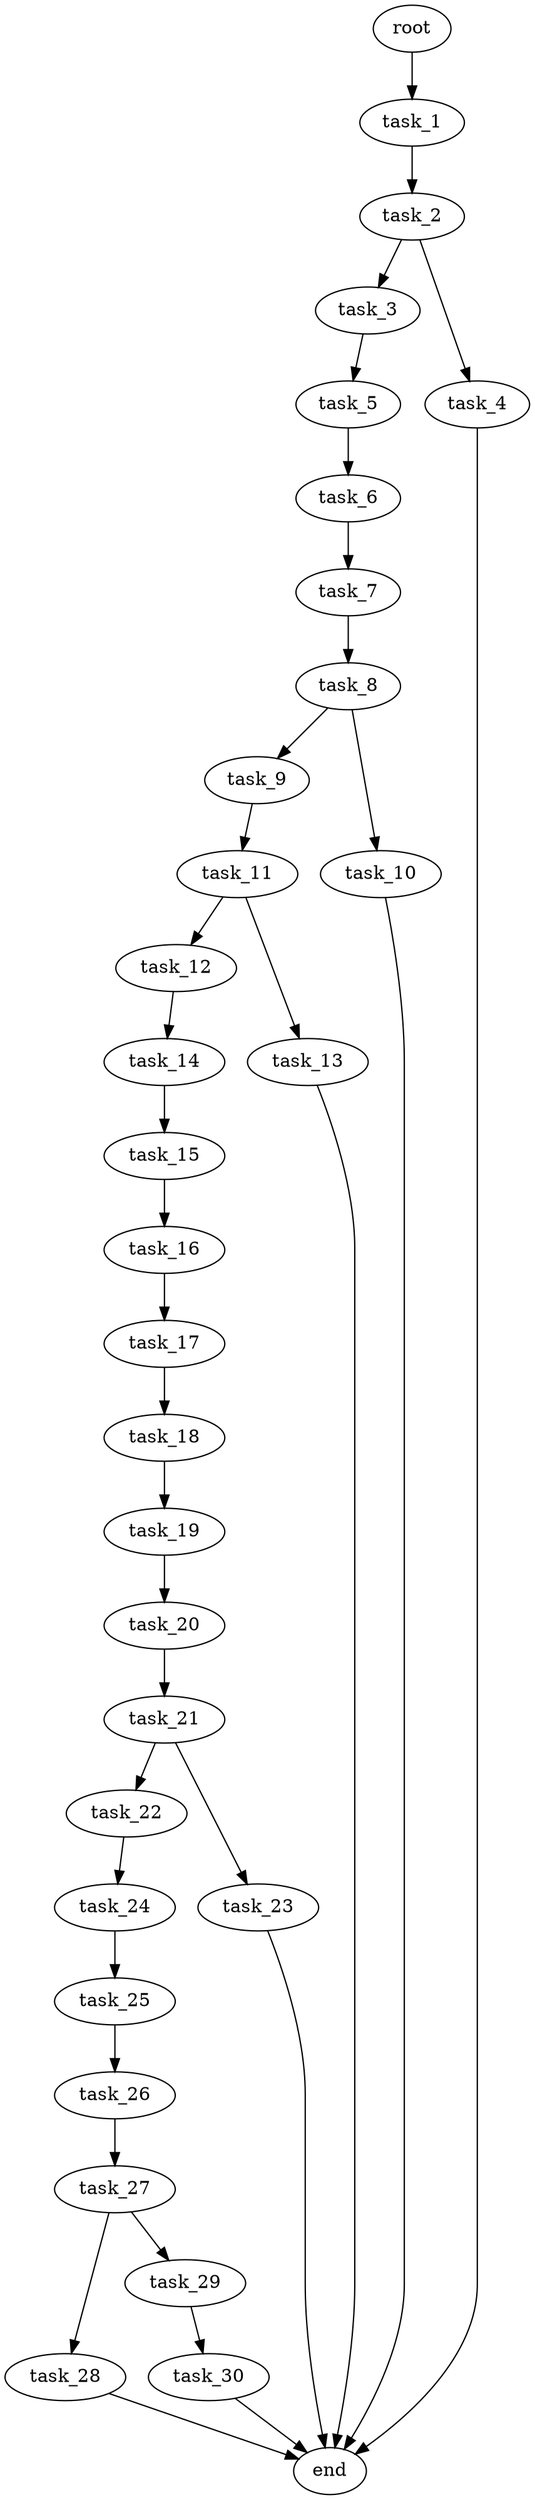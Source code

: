 digraph G {
  root [size="0.000000e+00"];
  task_1 [size="9.766094e+09"];
  task_2 [size="5.246844e+09"];
  task_3 [size="2.830704e+09"];
  task_4 [size="1.006161e+09"];
  task_5 [size="1.941982e+09"];
  task_6 [size="2.275604e+09"];
  task_7 [size="1.795236e+09"];
  task_8 [size="1.424695e+08"];
  task_9 [size="5.341817e+09"];
  task_10 [size="2.743839e+09"];
  task_11 [size="9.742975e+09"];
  task_12 [size="5.534036e+09"];
  task_13 [size="6.974477e+09"];
  task_14 [size="1.263669e+09"];
  task_15 [size="8.684744e+09"];
  task_16 [size="4.909296e+09"];
  task_17 [size="8.727325e+09"];
  task_18 [size="5.741068e+09"];
  task_19 [size="4.694500e+09"];
  task_20 [size="4.405248e+09"];
  task_21 [size="1.844452e+09"];
  task_22 [size="5.147158e+08"];
  task_23 [size="9.410695e+09"];
  task_24 [size="4.777814e+09"];
  task_25 [size="8.221334e+09"];
  task_26 [size="4.007674e+09"];
  task_27 [size="7.417476e+08"];
  task_28 [size="6.294828e+09"];
  task_29 [size="5.370371e+08"];
  task_30 [size="1.492827e+09"];
  end [size="0.000000e+00"];

  root -> task_1 [size="1.000000e-12"];
  task_1 -> task_2 [size="5.246844e+08"];
  task_2 -> task_3 [size="2.830704e+08"];
  task_2 -> task_4 [size="1.006161e+08"];
  task_3 -> task_5 [size="1.941982e+08"];
  task_4 -> end [size="1.000000e-12"];
  task_5 -> task_6 [size="2.275604e+08"];
  task_6 -> task_7 [size="1.795236e+08"];
  task_7 -> task_8 [size="1.424695e+07"];
  task_8 -> task_9 [size="5.341817e+08"];
  task_8 -> task_10 [size="2.743839e+08"];
  task_9 -> task_11 [size="9.742975e+08"];
  task_10 -> end [size="1.000000e-12"];
  task_11 -> task_12 [size="5.534036e+08"];
  task_11 -> task_13 [size="6.974477e+08"];
  task_12 -> task_14 [size="1.263669e+08"];
  task_13 -> end [size="1.000000e-12"];
  task_14 -> task_15 [size="8.684744e+08"];
  task_15 -> task_16 [size="4.909296e+08"];
  task_16 -> task_17 [size="8.727325e+08"];
  task_17 -> task_18 [size="5.741068e+08"];
  task_18 -> task_19 [size="4.694500e+08"];
  task_19 -> task_20 [size="4.405248e+08"];
  task_20 -> task_21 [size="1.844452e+08"];
  task_21 -> task_22 [size="5.147158e+07"];
  task_21 -> task_23 [size="9.410695e+08"];
  task_22 -> task_24 [size="4.777814e+08"];
  task_23 -> end [size="1.000000e-12"];
  task_24 -> task_25 [size="8.221334e+08"];
  task_25 -> task_26 [size="4.007674e+08"];
  task_26 -> task_27 [size="7.417476e+07"];
  task_27 -> task_28 [size="6.294828e+08"];
  task_27 -> task_29 [size="5.370371e+07"];
  task_28 -> end [size="1.000000e-12"];
  task_29 -> task_30 [size="1.492827e+08"];
  task_30 -> end [size="1.000000e-12"];
}
